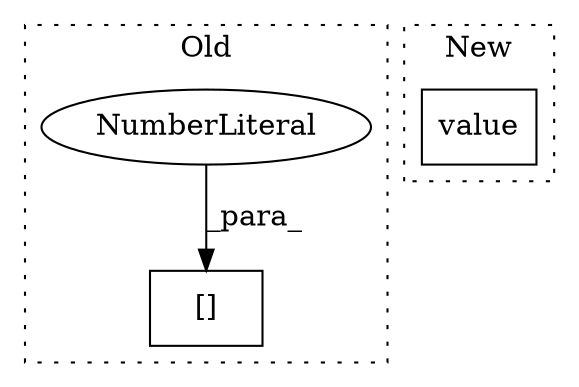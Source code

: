digraph G {
subgraph cluster0 {
1 [label="[]" a="2" s="1560,1571" l="10,1" shape="box"];
3 [label="NumberLiteral" a="34" s="1570" l="1" shape="ellipse"];
label = "Old";
style="dotted";
}
subgraph cluster1 {
2 [label="value" a="32" s="1638,1669" l="6,1" shape="box"];
label = "New";
style="dotted";
}
3 -> 1 [label="_para_"];
}